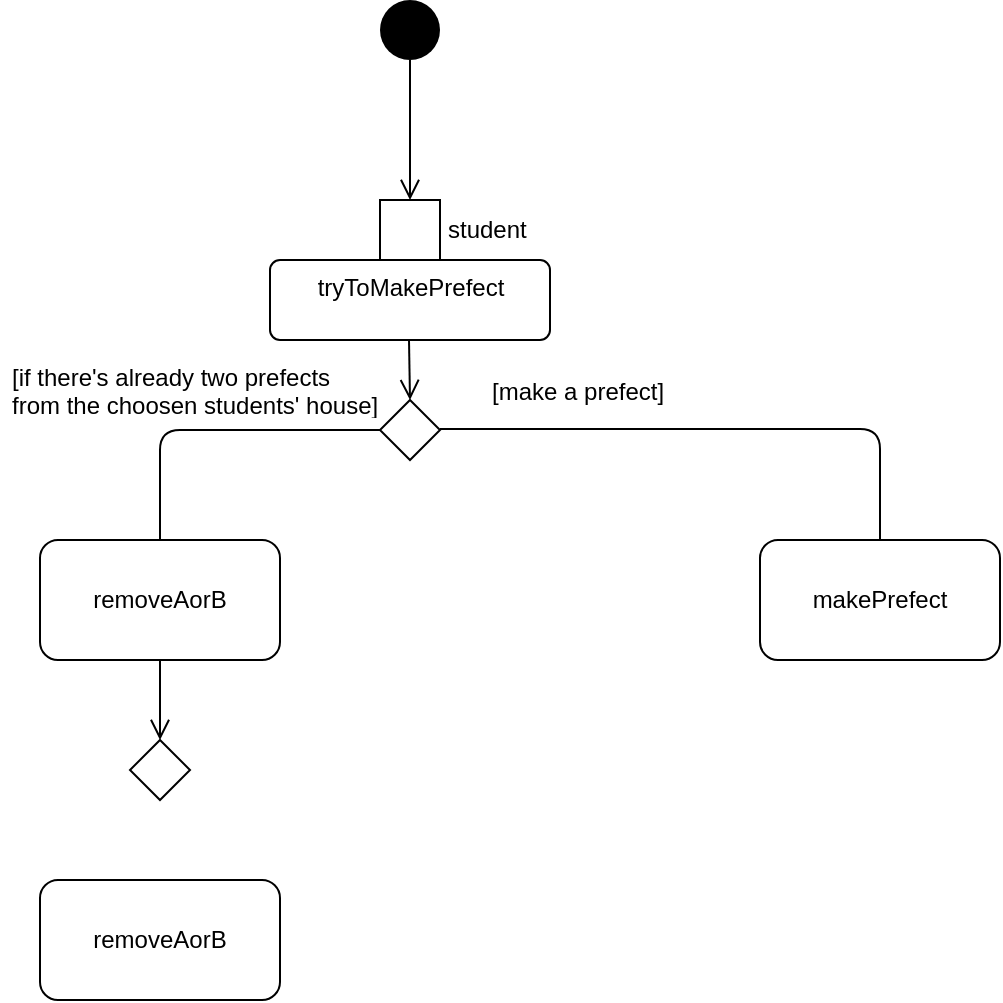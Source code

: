 <mxfile>
    <diagram id="zibWBQDdVLpifY95FHr3" name="Page-1">
        <mxGraphModel dx="298" dy="460" grid="1" gridSize="10" guides="1" tooltips="1" connect="1" arrows="1" fold="1" page="1" pageScale="1" pageWidth="827" pageHeight="1169" math="0" shadow="0">
            <root>
                <mxCell id="0"/>
                <mxCell id="1" parent="0"/>
                <mxCell id="2" value="" style="ellipse;fillColor=#000000;strokeColor=none;" vertex="1" parent="1">
                    <mxGeometry x="360" y="50" width="30" height="30" as="geometry"/>
                </mxCell>
                <mxCell id="7" value="student" style="fontStyle=0;labelPosition=right;verticalLabelPosition=middle;align=left;verticalAlign=middle;spacingLeft=2;html=1;" vertex="1" parent="1">
                    <mxGeometry x="360" y="150" width="30" height="30" as="geometry"/>
                </mxCell>
                <mxCell id="10" value="tryToMakePrefect" style="html=1;align=center;verticalAlign=top;rounded=1;absoluteArcSize=1;arcSize=10;dashed=0;" vertex="1" parent="1">
                    <mxGeometry x="305" y="180" width="140" height="40" as="geometry"/>
                </mxCell>
                <mxCell id="12" value="" style="rhombus;" vertex="1" parent="1">
                    <mxGeometry x="360" y="250" width="30" height="30" as="geometry"/>
                </mxCell>
                <mxCell id="22" value="" style="endArrow=open;startArrow=none;endFill=0;startFill=0;endSize=8;html=1;verticalAlign=bottom;labelBackgroundColor=none;strokeWidth=1;exitX=0.5;exitY=1;exitDx=0;exitDy=0;entryX=0.5;entryY=0;entryDx=0;entryDy=0;" edge="1" parent="1" source="2" target="7">
                    <mxGeometry width="160" relative="1" as="geometry">
                        <mxPoint x="390" y="80" as="sourcePoint"/>
                        <mxPoint x="550" y="80" as="targetPoint"/>
                    </mxGeometry>
                </mxCell>
                <mxCell id="23" value="" style="endArrow=open;startArrow=none;endFill=0;startFill=0;endSize=8;html=1;verticalAlign=bottom;labelBackgroundColor=none;strokeWidth=1;exitX=0.5;exitY=1;exitDx=0;exitDy=0;" edge="1" parent="1">
                    <mxGeometry width="160" relative="1" as="geometry">
                        <mxPoint x="374.5" y="220" as="sourcePoint"/>
                        <mxPoint x="375" y="250" as="targetPoint"/>
                    </mxGeometry>
                </mxCell>
                <mxCell id="25" value="" style="endArrow=none;html=1;endSize=12;startArrow=none;startSize=14;startFill=0;edgeStyle=orthogonalEdgeStyle;align=center;verticalAlign=bottom;endFill=0;" edge="1" parent="1">
                    <mxGeometry y="3" relative="1" as="geometry">
                        <mxPoint x="390" y="264.5" as="sourcePoint"/>
                        <mxPoint x="610" y="320" as="targetPoint"/>
                        <Array as="points">
                            <mxPoint x="610" y="265"/>
                            <mxPoint x="610" y="320"/>
                        </Array>
                    </mxGeometry>
                </mxCell>
                <mxCell id="26" value="" style="endArrow=none;html=1;endSize=12;startArrow=none;startSize=14;startFill=0;edgeStyle=orthogonalEdgeStyle;align=center;verticalAlign=bottom;endFill=0;entryX=0;entryY=0.5;entryDx=0;entryDy=0;" edge="1" parent="1" target="12">
                    <mxGeometry y="3" relative="1" as="geometry">
                        <mxPoint x="250" y="320" as="sourcePoint"/>
                        <mxPoint x="330" y="305.5" as="targetPoint"/>
                        <Array as="points">
                            <mxPoint x="250" y="310"/>
                            <mxPoint x="250" y="265"/>
                        </Array>
                    </mxGeometry>
                </mxCell>
                <mxCell id="28" value="[if there's already two prefects&#10;from the choosen students' house]" style="text;strokeColor=none;fillColor=none;align=left;verticalAlign=middle;spacingLeft=4;spacingRight=4;overflow=hidden;points=[[0,0.5],[1,0.5]];portConstraint=eastwest;rotatable=0;" vertex="1" parent="1">
                    <mxGeometry x="170" y="230" width="230" height="30" as="geometry"/>
                </mxCell>
                <mxCell id="29" value="[make a prefect]" style="text;strokeColor=none;fillColor=none;align=left;verticalAlign=middle;spacingLeft=4;spacingRight=4;overflow=hidden;points=[[0,0.5],[1,0.5]];portConstraint=eastwest;rotatable=0;" vertex="1" parent="1">
                    <mxGeometry x="410" y="230" width="230" height="30" as="geometry"/>
                </mxCell>
                <mxCell id="30" value="makePrefect" style="rounded=1;whiteSpace=wrap;html=1;" vertex="1" parent="1">
                    <mxGeometry x="550" y="320" width="120" height="60" as="geometry"/>
                </mxCell>
                <mxCell id="31" value="removeAorB" style="rounded=1;whiteSpace=wrap;html=1;" vertex="1" parent="1">
                    <mxGeometry x="190" y="320" width="120" height="60" as="geometry"/>
                </mxCell>
                <mxCell id="32" value="" style="endArrow=open;startArrow=none;endFill=0;startFill=0;endSize=8;html=1;verticalAlign=bottom;labelBackgroundColor=none;strokeWidth=1;exitX=0.5;exitY=1;exitDx=0;exitDy=0;" edge="1" parent="1" source="31">
                    <mxGeometry width="160" relative="1" as="geometry">
                        <mxPoint x="384.5" y="230" as="sourcePoint"/>
                        <mxPoint x="250" y="420" as="targetPoint"/>
                    </mxGeometry>
                </mxCell>
                <mxCell id="33" value="" style="rhombus;" vertex="1" parent="1">
                    <mxGeometry x="235" y="420" width="30" height="30" as="geometry"/>
                </mxCell>
                <mxCell id="34" value="removeAorB" style="rounded=1;whiteSpace=wrap;html=1;" vertex="1" parent="1">
                    <mxGeometry x="190" y="490" width="120" height="60" as="geometry"/>
                </mxCell>
            </root>
        </mxGraphModel>
    </diagram>
</mxfile>
